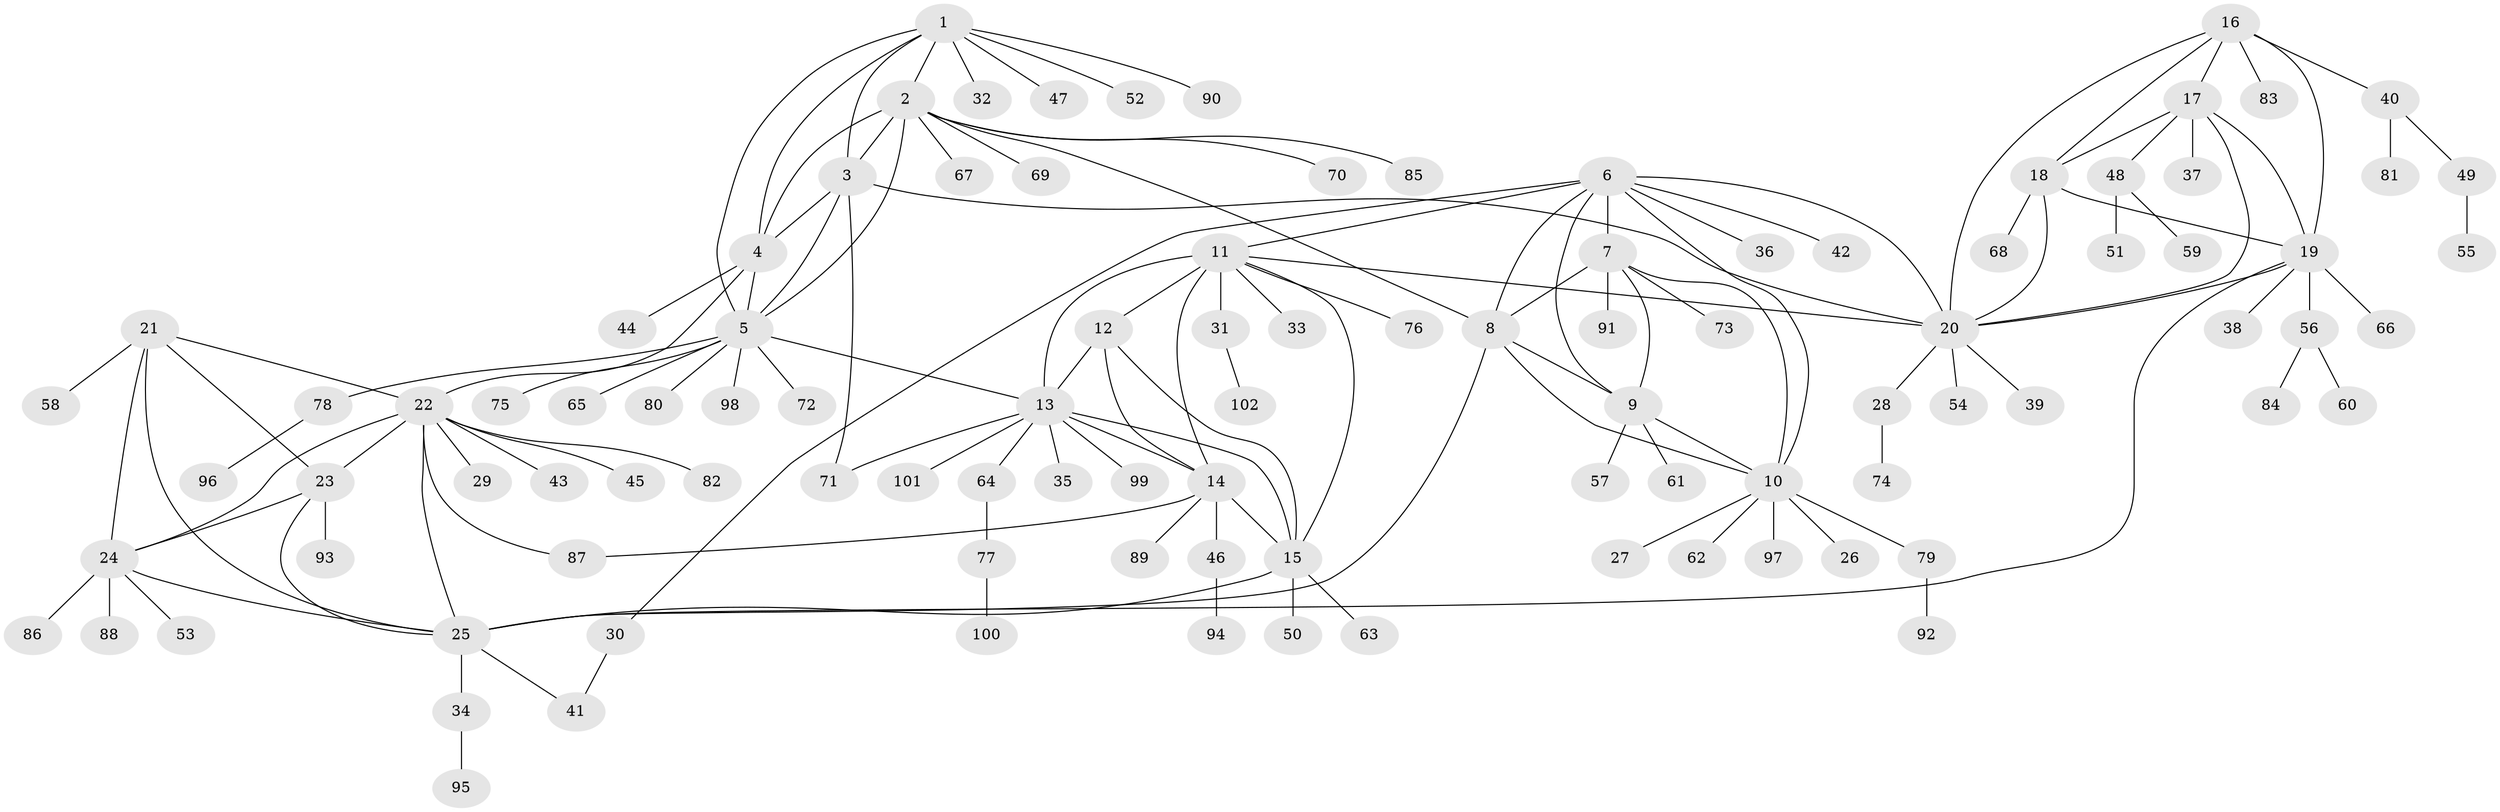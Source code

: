 // Generated by graph-tools (version 1.1) at 2025/55/03/09/25 04:55:27]
// undirected, 102 vertices, 140 edges
graph export_dot {
graph [start="1"]
  node [color=gray90,style=filled];
  1;
  2;
  3;
  4;
  5;
  6;
  7;
  8;
  9;
  10;
  11;
  12;
  13;
  14;
  15;
  16;
  17;
  18;
  19;
  20;
  21;
  22;
  23;
  24;
  25;
  26;
  27;
  28;
  29;
  30;
  31;
  32;
  33;
  34;
  35;
  36;
  37;
  38;
  39;
  40;
  41;
  42;
  43;
  44;
  45;
  46;
  47;
  48;
  49;
  50;
  51;
  52;
  53;
  54;
  55;
  56;
  57;
  58;
  59;
  60;
  61;
  62;
  63;
  64;
  65;
  66;
  67;
  68;
  69;
  70;
  71;
  72;
  73;
  74;
  75;
  76;
  77;
  78;
  79;
  80;
  81;
  82;
  83;
  84;
  85;
  86;
  87;
  88;
  89;
  90;
  91;
  92;
  93;
  94;
  95;
  96;
  97;
  98;
  99;
  100;
  101;
  102;
  1 -- 2;
  1 -- 3;
  1 -- 4;
  1 -- 5;
  1 -- 32;
  1 -- 47;
  1 -- 52;
  1 -- 90;
  2 -- 3;
  2 -- 4;
  2 -- 5;
  2 -- 8;
  2 -- 67;
  2 -- 69;
  2 -- 70;
  2 -- 85;
  3 -- 4;
  3 -- 5;
  3 -- 20;
  3 -- 71;
  4 -- 5;
  4 -- 22;
  4 -- 44;
  5 -- 13;
  5 -- 65;
  5 -- 72;
  5 -- 75;
  5 -- 78;
  5 -- 80;
  5 -- 98;
  6 -- 7;
  6 -- 8;
  6 -- 9;
  6 -- 10;
  6 -- 11;
  6 -- 20;
  6 -- 30;
  6 -- 36;
  6 -- 42;
  7 -- 8;
  7 -- 9;
  7 -- 10;
  7 -- 73;
  7 -- 91;
  8 -- 9;
  8 -- 10;
  8 -- 25;
  9 -- 10;
  9 -- 57;
  9 -- 61;
  10 -- 26;
  10 -- 27;
  10 -- 62;
  10 -- 79;
  10 -- 97;
  11 -- 12;
  11 -- 13;
  11 -- 14;
  11 -- 15;
  11 -- 20;
  11 -- 31;
  11 -- 33;
  11 -- 76;
  12 -- 13;
  12 -- 14;
  12 -- 15;
  13 -- 14;
  13 -- 15;
  13 -- 35;
  13 -- 64;
  13 -- 71;
  13 -- 99;
  13 -- 101;
  14 -- 15;
  14 -- 46;
  14 -- 87;
  14 -- 89;
  15 -- 25;
  15 -- 50;
  15 -- 63;
  16 -- 17;
  16 -- 18;
  16 -- 19;
  16 -- 20;
  16 -- 40;
  16 -- 83;
  17 -- 18;
  17 -- 19;
  17 -- 20;
  17 -- 37;
  17 -- 48;
  18 -- 19;
  18 -- 20;
  18 -- 68;
  19 -- 20;
  19 -- 25;
  19 -- 38;
  19 -- 56;
  19 -- 66;
  20 -- 28;
  20 -- 39;
  20 -- 54;
  21 -- 22;
  21 -- 23;
  21 -- 24;
  21 -- 25;
  21 -- 58;
  22 -- 23;
  22 -- 24;
  22 -- 25;
  22 -- 29;
  22 -- 43;
  22 -- 45;
  22 -- 82;
  22 -- 87;
  23 -- 24;
  23 -- 25;
  23 -- 93;
  24 -- 25;
  24 -- 53;
  24 -- 86;
  24 -- 88;
  25 -- 34;
  25 -- 41;
  28 -- 74;
  30 -- 41;
  31 -- 102;
  34 -- 95;
  40 -- 49;
  40 -- 81;
  46 -- 94;
  48 -- 51;
  48 -- 59;
  49 -- 55;
  56 -- 60;
  56 -- 84;
  64 -- 77;
  77 -- 100;
  78 -- 96;
  79 -- 92;
}
